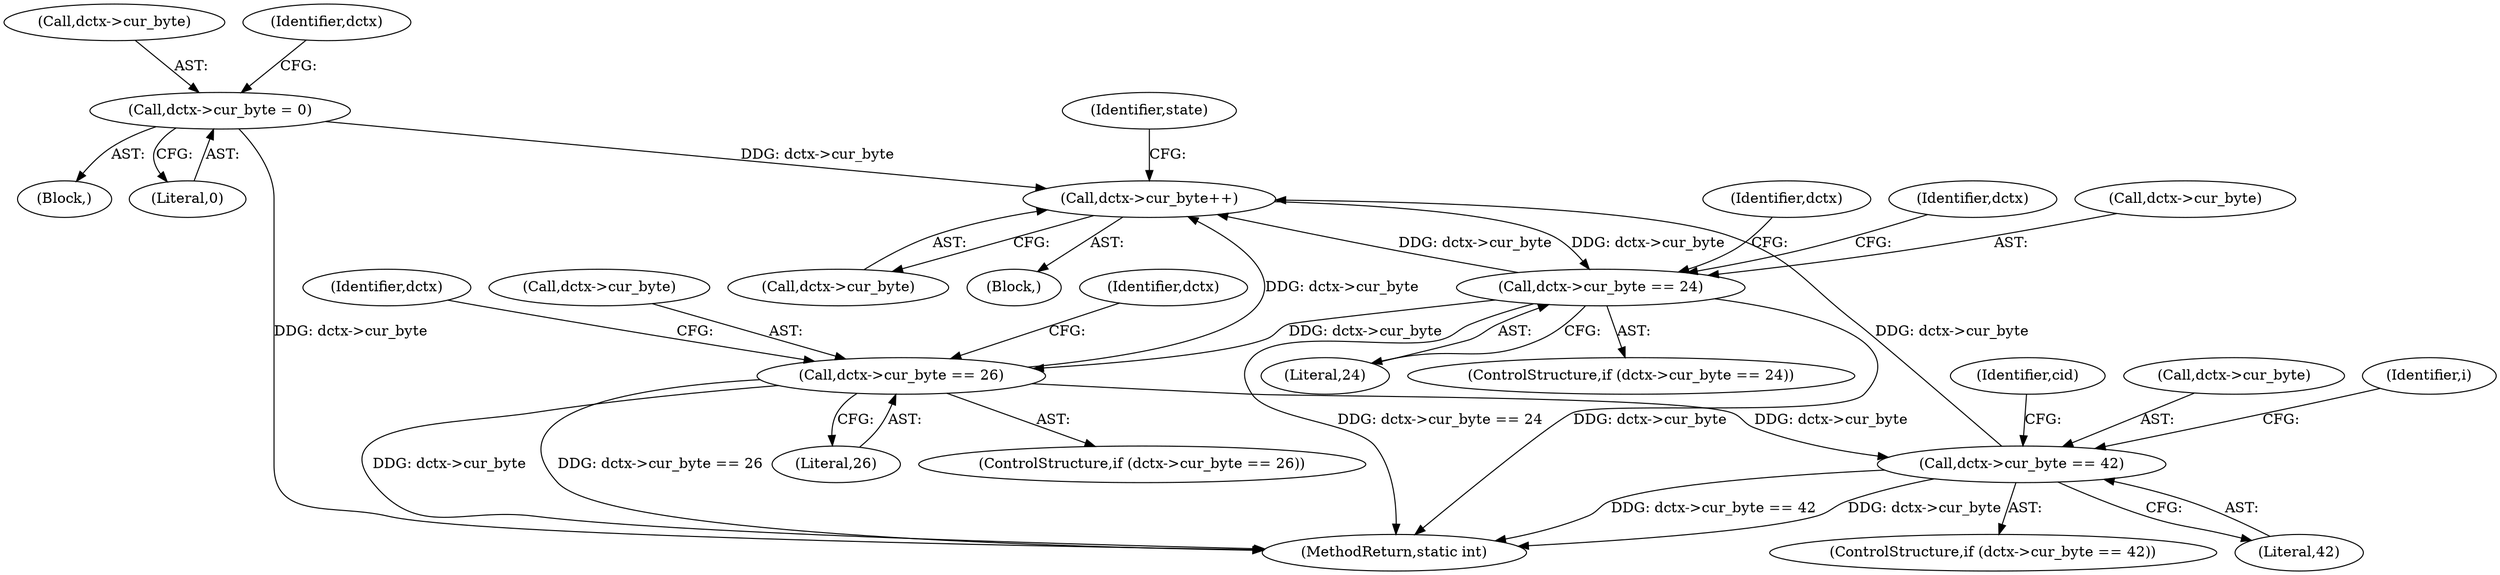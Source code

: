 digraph "0_FFmpeg_0a709e2a10b8288a0cc383547924ecfe285cef89@pointer" {
"1000189" [label="(Call,dctx->cur_byte++)"];
"1000158" [label="(Call,dctx->cur_byte = 0)"];
"1000220" [label="(Call,dctx->cur_byte == 26)"];
"1000203" [label="(Call,dctx->cur_byte == 24)"];
"1000189" [label="(Call,dctx->cur_byte++)"];
"1000237" [label="(Call,dctx->cur_byte == 42)"];
"1000189" [label="(Call,dctx->cur_byte++)"];
"1000159" [label="(Call,dctx->cur_byte)"];
"1000203" [label="(Call,dctx->cur_byte == 24)"];
"1000239" [label="(Identifier,dctx)"];
"1000221" [label="(Call,dctx->cur_byte)"];
"1000194" [label="(Identifier,state)"];
"1000158" [label="(Call,dctx->cur_byte = 0)"];
"1000236" [label="(ControlStructure,if (dctx->cur_byte == 42))"];
"1000222" [label="(Identifier,dctx)"];
"1000241" [label="(Literal,42)"];
"1000219" [label="(ControlStructure,if (dctx->cur_byte == 26))"];
"1000152" [label="(Block,)"];
"1000207" [label="(Literal,24)"];
"1000162" [label="(Literal,0)"];
"1000202" [label="(ControlStructure,if (dctx->cur_byte == 24))"];
"1000187" [label="(Identifier,i)"];
"1000228" [label="(Identifier,dctx)"];
"1000190" [label="(Call,dctx->cur_byte)"];
"1000237" [label="(Call,dctx->cur_byte == 42)"];
"1000211" [label="(Identifier,dctx)"];
"1000245" [label="(Identifier,cid)"];
"1000188" [label="(Block,)"];
"1000224" [label="(Literal,26)"];
"1000220" [label="(Call,dctx->cur_byte == 26)"];
"1000238" [label="(Call,dctx->cur_byte)"];
"1000165" [label="(Identifier,dctx)"];
"1000392" [label="(MethodReturn,static int)"];
"1000204" [label="(Call,dctx->cur_byte)"];
"1000189" -> "1000188"  [label="AST: "];
"1000189" -> "1000190"  [label="CFG: "];
"1000190" -> "1000189"  [label="AST: "];
"1000194" -> "1000189"  [label="CFG: "];
"1000158" -> "1000189"  [label="DDG: dctx->cur_byte"];
"1000220" -> "1000189"  [label="DDG: dctx->cur_byte"];
"1000237" -> "1000189"  [label="DDG: dctx->cur_byte"];
"1000203" -> "1000189"  [label="DDG: dctx->cur_byte"];
"1000189" -> "1000203"  [label="DDG: dctx->cur_byte"];
"1000158" -> "1000152"  [label="AST: "];
"1000158" -> "1000162"  [label="CFG: "];
"1000159" -> "1000158"  [label="AST: "];
"1000162" -> "1000158"  [label="AST: "];
"1000165" -> "1000158"  [label="CFG: "];
"1000158" -> "1000392"  [label="DDG: dctx->cur_byte"];
"1000220" -> "1000219"  [label="AST: "];
"1000220" -> "1000224"  [label="CFG: "];
"1000221" -> "1000220"  [label="AST: "];
"1000224" -> "1000220"  [label="AST: "];
"1000228" -> "1000220"  [label="CFG: "];
"1000239" -> "1000220"  [label="CFG: "];
"1000220" -> "1000392"  [label="DDG: dctx->cur_byte"];
"1000220" -> "1000392"  [label="DDG: dctx->cur_byte == 26"];
"1000203" -> "1000220"  [label="DDG: dctx->cur_byte"];
"1000220" -> "1000237"  [label="DDG: dctx->cur_byte"];
"1000203" -> "1000202"  [label="AST: "];
"1000203" -> "1000207"  [label="CFG: "];
"1000204" -> "1000203"  [label="AST: "];
"1000207" -> "1000203"  [label="AST: "];
"1000211" -> "1000203"  [label="CFG: "];
"1000222" -> "1000203"  [label="CFG: "];
"1000203" -> "1000392"  [label="DDG: dctx->cur_byte == 24"];
"1000203" -> "1000392"  [label="DDG: dctx->cur_byte"];
"1000237" -> "1000236"  [label="AST: "];
"1000237" -> "1000241"  [label="CFG: "];
"1000238" -> "1000237"  [label="AST: "];
"1000241" -> "1000237"  [label="AST: "];
"1000245" -> "1000237"  [label="CFG: "];
"1000187" -> "1000237"  [label="CFG: "];
"1000237" -> "1000392"  [label="DDG: dctx->cur_byte == 42"];
"1000237" -> "1000392"  [label="DDG: dctx->cur_byte"];
}
